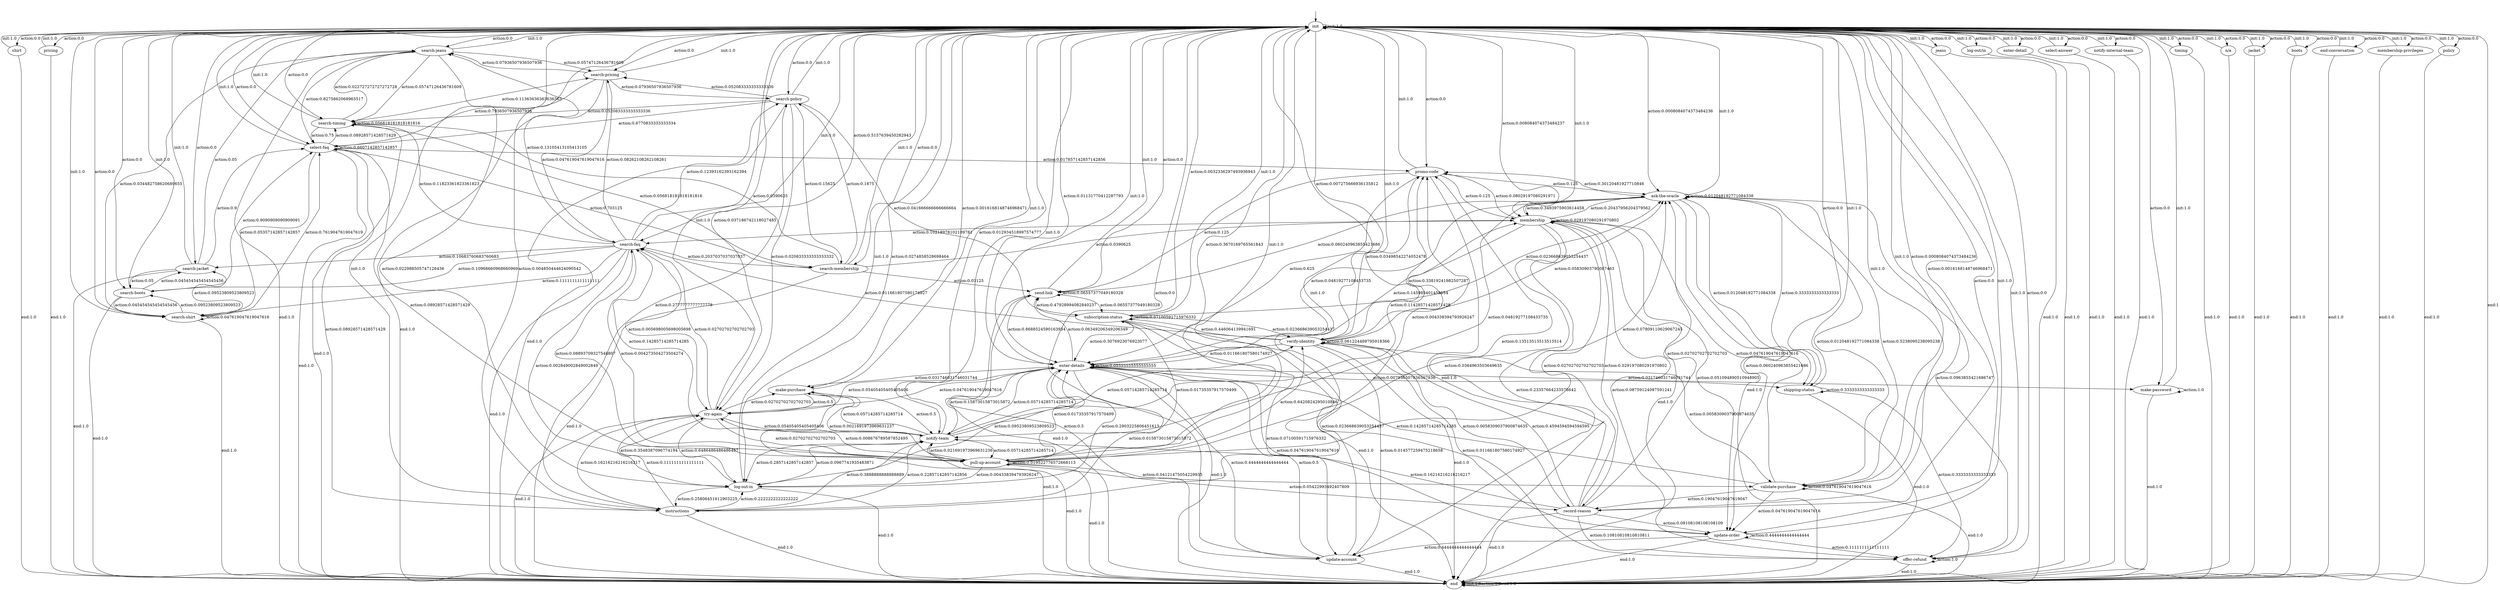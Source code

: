 digraph learned_mdp {
s0 [label="init"];
s1 [label="offer-refund"];
s2 [label="search-jeans"];
s3 [label="make-purchase"];
s4 [label="shirt"];
s5 [label="pricing"];
s6 [label="search-pricing"];
s7 [label="search-membership"];
s8 [label="try-again"];
s9 [label="promo-code"];
s10 [label="jeans"];
s11 [label="log-out/in"];
s12 [label="enter-detail"];
s13 [label="select-answer"];
s14 [label="validate-purchase"];
s15 [label="notify-internal-team"];
s16 [label="verify-identity"];
s17 [label="log-out-in"];
s18 [label="update-order"];
s19 [label="subscription-status"];
s20 [label="select-faq"];
s21 [label="make-password"];
s22 [label="ask-the-oracle"];
s23 [label="instructions"];
s24 [label="search-timing"];
s25 [label="shipping-status"];
s26 [label="pull-up-account"];
s27 [label="search-boots"];
s28 [label="update-account"];
s29 [label="timing"];
s30 [label="n/a"];
s31 [label="jacket"];
s32 [label="boots"];
s33 [label="end-conversation"];
s34 [label="search-shirt"];
s35 [label="record-reason"];
s36 [label="search-jacket"];
s37 [label="send-link"];
s38 [label="enter-details"];
s39 [label="membership-privileges"];
s40 [label="search-faq"];
s41 [label="notify-team"];
s42 [label="membership"];
s43 [label="search-policy"];
s44 [label="policy"];
s45 [label="end"];
s0 -> s0  [label="init:1.0"];
s0 -> s1  [label="action:0.0"];
s0 -> s2  [label="action:0.0"];
s0 -> s3  [label="action:0.0016168148746968471"];
s0 -> s4  [label="action:0.0"];
s0 -> s5  [label="action:0.0"];
s0 -> s6  [label="action:0.0"];
s0 -> s7  [label="action:0.0"];
s0 -> s8  [label="action:0.037186742118027485"];
s0 -> s9  [label="action:0.0"];
s0 -> s10  [label="action:0.0"];
s0 -> s11  [label="action:0.0"];
s0 -> s12  [label="action:0.0"];
s0 -> s13  [label="action:0.0"];
s0 -> s14  [label="action:0.0008084074373484236"];
s0 -> s15  [label="action:0.0"];
s0 -> s16  [label="action:0.007275666936135812"];
s0 -> s17  [label="action:0.0274858528698464"];
s0 -> s18  [label="action:0.0"];
s0 -> s19  [label="action:0.0032336297493936943"];
s0 -> s20  [label="action:0.0"];
s0 -> s21  [label="action:0.0"];
s0 -> s22  [label="action:0.0008084074373484236"];
s0 -> s23  [label="action:0.004850444624090542"];
s0 -> s24  [label="action:0.0"];
s0 -> s25  [label="action:0.0"];
s0 -> s26  [label="action:0.3670169765561843"];
s0 -> s27  [label="action:0.0"];
s0 -> s28  [label="action:0.0"];
s0 -> s29  [label="action:0.0"];
s0 -> s30  [label="action:0.0"];
s0 -> s31  [label="action:0.0"];
s0 -> s32  [label="action:0.0"];
s0 -> s33  [label="action:0.0"];
s0 -> s34  [label="action:0.0"];
s0 -> s35  [label="action:0.0016168148746968471"];
s0 -> s36  [label="action:0.0"];
s0 -> s37  [label="action:0.0"];
s0 -> s38  [label="action:0.01131770412287793"];
s0 -> s39  [label="action:0.0"];
s0 -> s40  [label="action:0.5157639450282943"];
s0 -> s41  [label="action:0.012934518997574777"];
s0 -> s42  [label="action:0.008084074373484237"];
s0 -> s43  [label="action:0.0"];
s0 -> s44  [label="action:0.0"];
s0 -> s45  [label="end:1"];
s1 -> s0  [label="init:1.0"];
s1 -> s1  [label="action:1.0"];
s1 -> s45 [label="end:1.0"];
s2 -> s0  [label="init:1.0"];
s2 -> s6  [label="action:0.05747126436781609"];
s2 -> s17  [label="action:0.022988505747126436"];
s2 -> s20  [label="action:0.8275862068965517"];
s2 -> s24  [label="action:0.05747126436781609"];
s2 -> s34  [label="action:0.034482758620689655"];
s2 -> s45 [label="end:1.0"];
s3 -> s0  [label="init:1.0"];
s3 -> s8  [label="action:0.5"];
s3 -> s41  [label="action:0.5"];
s3 -> s45 [label="end:1.0"];
s4 -> s0  [label="init:1.0"];
s4 -> s45 [label="end:1.0"];
s5 -> s0  [label="init:1.0"];
s5 -> s45 [label="end:1.0"];
s6 -> s0  [label="init:1.0"];
s6 -> s2  [label="action:0.07936507936507936"];
s6 -> s20  [label="action:0.7936507936507936"];
s6 -> s40  [label="action:0.047619047619047616"];
s6 -> s43  [label="action:0.07936507936507936"];
s6 -> s45 [label="end:1.0"];
s7 -> s0  [label="init:1.0"];
s7 -> s20  [label="action:0.703125"];
s7 -> s24  [label="action:0.0390625"];
s7 -> s37  [label="action:0.03125"];
s7 -> s42  [label="action:0.0390625"];
s7 -> s43  [label="action:0.1875"];
s7 -> s45 [label="end:1.0"];
s8 -> s0  [label="init:1.0"];
s8 -> s3  [label="action:0.02702702702702703"];
s8 -> s17  [label="action:0.6486486486486487"];
s8 -> s23  [label="action:0.16216216216216217"];
s8 -> s26  [label="action:0.02702702702702703"];
s8 -> s38  [label="action:0.05405405405405406"];
s8 -> s40  [label="action:0.02702702702702703"];
s8 -> s41  [label="action:0.05405405405405406"];
s8 -> s45 [label="end:1.0"];
s9 -> s0  [label="init:1.0"];
s9 -> s22  [label="action:0.125"];
s9 -> s37  [label="action:0.125"];
s9 -> s38  [label="action:0.625"];
s9 -> s42  [label="action:0.125"];
s9 -> s45 [label="end:1.0"];
s10 -> s0  [label="init:1.0"];
s10 -> s45 [label="end:1.0"];
s11 -> s0  [label="init:1.0"];
s11 -> s45 [label="end:1.0"];
s12 -> s0  [label="init:1.0"];
s12 -> s45 [label="end:1.0"];
s13 -> s0  [label="init:1.0"];
s13 -> s45 [label="end:1.0"];
s14 -> s0  [label="init:1.0"];
s14 -> s14  [label="action:0.047619047619047616"];
s14 -> s18  [label="action:0.047619047619047616"];
s14 -> s22  [label="action:0.5238095238095238"];
s14 -> s35  [label="action:0.19047619047619047"];
s14 -> s38  [label="action:0.14285714285714285"];
s14 -> s42  [label="action:0.047619047619047616"];
s14 -> s45 [label="end:1.0"];
s15 -> s0  [label="init:1.0"];
s15 -> s45 [label="end:1.0"];
s16 -> s0  [label="init:1.0"];
s16 -> s1  [label="action:0.011661807580174927"];
s16 -> s9  [label="action:0.03498542274052478"];
s16 -> s14  [label="action:0.0058309037900874635"];
s16 -> s16  [label="action:0.061224489795918366"];
s16 -> s19  [label="action:0.446064139941691"];
s16 -> s22  [label="action:0.05830903790087463"];
s16 -> s28  [label="action:0.014577259475218658"];
s16 -> s35  [label="action:0.0058309037900874635"];
s16 -> s38  [label="action:0.011661807580174927"];
s16 -> s40  [label="action:0.011661807580174927"];
s16 -> s42  [label="action:0.33819241982507287"];
s16 -> s45 [label="end:1.0"];
s17 -> s0  [label="init:1.0"];
s17 -> s8  [label="action:0.3548387096774194"];
s17 -> s23  [label="action:0.25806451612903225"];
s17 -> s38  [label="action:0.2903225806451613"];
s17 -> s41  [label="action:0.0967741935483871"];
s17 -> s45 [label="end:1.0"];
s18 -> s0  [label="init:1.0"];
s18 -> s1  [label="action:0.1111111111111111"];
s18 -> s18  [label="action:0.4444444444444444"];
s18 -> s28  [label="action:0.4444444444444444"];
s18 -> s45 [label="end:1.0"];
s19 -> s0  [label="init:1.0"];
s19 -> s16  [label="action:0.023668639053254437"];
s19 -> s18  [label="action:0.023668639053254437"];
s19 -> s19  [label="action:0.07100591715976332"];
s19 -> s22  [label="action:0.023668639053254437"];
s19 -> s28  [label="action:0.07100591715976332"];
s19 -> s37  [label="action:0.47928994082840237"];
s19 -> s38  [label="action:0.3076923076923077"];
s19 -> s45 [label="end:1.0"];
s20 -> s0  [label="init:1.0"];
s20 -> s9  [label="action:0.017857142857142856"];
s20 -> s20  [label="action:0.6607142857142857"];
s20 -> s23  [label="action:0.08928571428571429"];
s20 -> s24  [label="action:0.08928571428571429"];
s20 -> s26  [label="action:0.08928571428571429"];
s20 -> s34  [label="action:0.05357142857142857"];
s20 -> s45 [label="end:1.0"];
s21 -> s0  [label="init:1.0"];
s21 -> s21  [label="action:1.0"];
s21 -> s45 [label="end:1.0"];
s22 -> s0  [label="init:1.0"];
s22 -> s1  [label="action:0.0963855421686747"];
s22 -> s9  [label="action:0.30120481927710846"];
s22 -> s14  [label="action:0.012048192771084338"];
s22 -> s18  [label="action:0.060240963855421686"];
s22 -> s22  [label="action:0.012048192771084338"];
s22 -> s25  [label="action:0.012048192771084338"];
s22 -> s37  [label="action:0.060240963855421686"];
s22 -> s38  [label="action:0.04819277108433735"];
s22 -> s41  [label="action:0.04819277108433735"];
s22 -> s42  [label="action:0.3493975903614458"];
s22 -> s45 [label="end:1.0"];
s23 -> s0  [label="init:1.0"];
s23 -> s8  [label="action:0.1111111111111111"];
s23 -> s17  [label="action:0.2222222222222222"];
s23 -> s41  [label="action:0.3888888888888889"];
s23 -> s43  [label="action:0.2777777777777778"];
s23 -> s45 [label="end:1.0"];
s24 -> s0  [label="init:1.0"];
s24 -> s2  [label="action:0.022727272727272728"];
s24 -> s6  [label="action:0.11363636363636363"];
s24 -> s7  [label="action:0.056818181818181816"];
s24 -> s20  [label="action:0.75"];
s24 -> s24  [label="action:0.056818181818181816"];
s24 -> s45 [label="end:1.0"];
s25 -> s0  [label="init:1.0"];
s25 -> s1  [label="action:0.3333333333333333"];
s25 -> s22  [label="action:0.3333333333333333"];
s25 -> s25  [label="action:0.3333333333333333"];
s25 -> s45 [label="end:1.0"];
s26 -> s0  [label="init:1.0"];
s26 -> s3  [label="action:0.0021691973969631237"];
s26 -> s8  [label="action:0.008676789587852495"];
s26 -> s9  [label="action:0.004338394793926247"];
s26 -> s14  [label="action:0.04121475054229935"];
s26 -> s16  [label="action:0.6420824295010846"];
s26 -> s17  [label="action:0.004338394793926247"];
s26 -> s19  [label="action:0.01735357917570499"];
s26 -> s22  [label="action:0.07809110629067245"];
s26 -> s26  [label="action:0.019522776572668113"];
s26 -> s35  [label="action:0.05422993492407809"];
s26 -> s38  [label="action:0.01735357917570499"];
s26 -> s40  [label="action:0.08893709327548807"];
s26 -> s41  [label="action:0.021691973969631236"];
s26 -> s45 [label="end:1.0"];
s27 -> s0  [label="init:1.0"];
s27 -> s20  [label="action:0.9090909090909091"];
s27 -> s34  [label="action:0.045454545454545456"];
s27 -> s36  [label="action:0.045454545454545456"];
s27 -> s45 [label="end:1.0"];
s28 -> s0  [label="init:1.0"];
s28 -> s37  [label="action:0.5"];
s28 -> s38  [label="action:0.5"];
s28 -> s45 [label="end:1.0"];
s29 -> s0  [label="init:1.0"];
s29 -> s45 [label="end:1.0"];
s30 -> s0  [label="init:1.0"];
s30 -> s45 [label="end:1.0"];
s31 -> s0  [label="init:1.0"];
s31 -> s45 [label="end:1.0"];
s32 -> s0  [label="init:1.0"];
s32 -> s45 [label="end:1.0"];
s33 -> s0  [label="init:1.0"];
s33 -> s45 [label="end:1.0"];
s34 -> s0  [label="init:1.0"];
s34 -> s20  [label="action:0.7619047619047619"];
s34 -> s27  [label="action:0.09523809523809523"];
s34 -> s34  [label="action:0.047619047619047616"];
s34 -> s36  [label="action:0.09523809523809523"];
s34 -> s45 [label="end:1.0"];
s35 -> s0  [label="init:1.0"];
s35 -> s1  [label="action:0.10810810810810811"];
s35 -> s9  [label="action:0.13513513513513514"];
s35 -> s16  [label="action:0.4594594594594595"];
s35 -> s18  [label="action:0.08108108108108109"];
s35 -> s22  [label="action:0.02702702702702703"];
s35 -> s41  [label="action:0.16216216216216217"];
s35 -> s42  [label="action:0.02702702702702703"];
s35 -> s45 [label="end:1.0"];
s36 -> s0  [label="init:1.0"];
s36 -> s2  [label="action:0.05"];
s36 -> s20  [label="action:0.9"];
s36 -> s27  [label="action:0.05"];
s36 -> s45 [label="end:1.0"];
s37 -> s0  [label="init:1.0"];
s37 -> s19  [label="action:0.06557377049180328"];
s37 -> s37  [label="action:0.06557377049180328"];
s37 -> s38  [label="action:0.8688524590163934"];
s37 -> s45 [label="end:1.0"];
s38 -> s0  [label="init:1.0"];
s38 -> s3  [label="action:0.031746031746031744"];
s38 -> s8  [label="action:0.047619047619047616"];
s38 -> s17  [label="action:0.09523809523809523"];
s38 -> s18  [label="action:0.047619047619047616"];
s38 -> s21  [label="action:0.031746031746031744"];
s38 -> s23  [label="action:0.015873015873015872"];
s38 -> s25  [label="action:0.007936507936507936"];
s38 -> s28  [label="action:0.4444444444444444"];
s38 -> s37  [label="action:0.06349206349206349"];
s38 -> s38  [label="action:0.05555555555555555"];
s38 -> s41  [label="action:0.15873015873015872"];
s38 -> s45 [label="end:1.0"];
s39 -> s0  [label="init:1.0"];
s39 -> s45 [label="end:1.0"];
s40 -> s0  [label="init:1.0"];
s40 -> s2  [label="action:0.13105413105413105"];
s40 -> s6  [label="action:0.08262108262108261"];
s40 -> s7  [label="action:0.2037037037037037"];
s40 -> s8  [label="action:0.005698005698005698"];
s40 -> s17  [label="action:0.002849002849002849"];
s40 -> s24  [label="action:0.11823361823361823"];
s40 -> s26  [label="action:0.004273504273504274"];
s40 -> s27  [label="action:0.10968660968660969"];
s40 -> s34  [label="action:0.1111111111111111"];
s40 -> s36  [label="action:0.10683760683760683"];
s40 -> s43  [label="action:0.12393162393162394"];
s40 -> s45 [label="end:1.0"];
s41 -> s0  [label="init:1.0"];
s41 -> s3  [label="action:0.05714285714285714"];
s41 -> s9  [label="action:0.11428571428571428"];
s41 -> s16  [label="action:0.05714285714285714"];
s41 -> s17  [label="action:0.2857142857142857"];
s41 -> s23  [label="action:0.22857142857142856"];
s41 -> s26  [label="action:0.05714285714285714"];
s41 -> s38  [label="action:0.05714285714285714"];
s41 -> s40  [label="action:0.14285714285714285"];
s41 -> s45 [label="end:1.0"];
s42 -> s0  [label="init:1.0"];
s42 -> s1  [label="action:0.08759124087591241"];
s42 -> s9  [label="action:0.08029197080291971"];
s42 -> s18  [label="action:0.051094890510948905"];
s42 -> s22  [label="action:0.20437956204379562"];
s42 -> s23  [label="action:0.0364963503649635"];
s42 -> s28  [label="action:0.23357664233576642"];
s42 -> s35  [label="action:0.029197080291970802"];
s42 -> s38  [label="action:0.145985401459854"];
s42 -> s40  [label="action:0.10218978102189781"];
s42 -> s42  [label="action:0.029197080291970802"];
s42 -> s45 [label="end:1.0"];
s43 -> s0  [label="init:1.0"];
s43 -> s6  [label="action:0.052083333333333336"];
s43 -> s7  [label="action:0.15625"];
s43 -> s8  [label="action:0.020833333333333332"];
s43 -> s19  [label="action:0.041666666666666664"];
s43 -> s20  [label="action:0.6770833333333334"];
s43 -> s24  [label="action:0.052083333333333336"];
s43 -> s45 [label="end:1.0"];
s44 -> s0  [label="init:1.0"];
s44 -> s45 [label="end:1.0"];
s45 -> s45 [label="init:1.0"];
s45 -> s45  [label="action:1.0"];
s45 -> s45  [label="end:1.0"];
__start0 [label="", shape=none];
__start0 -> s0  [label=""];
}
